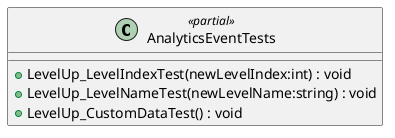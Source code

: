 @startuml
class AnalyticsEventTests <<partial>> {
    + LevelUp_LevelIndexTest(newLevelIndex:int) : void
    + LevelUp_LevelNameTest(newLevelName:string) : void
    + LevelUp_CustomDataTest() : void
}
@enduml
